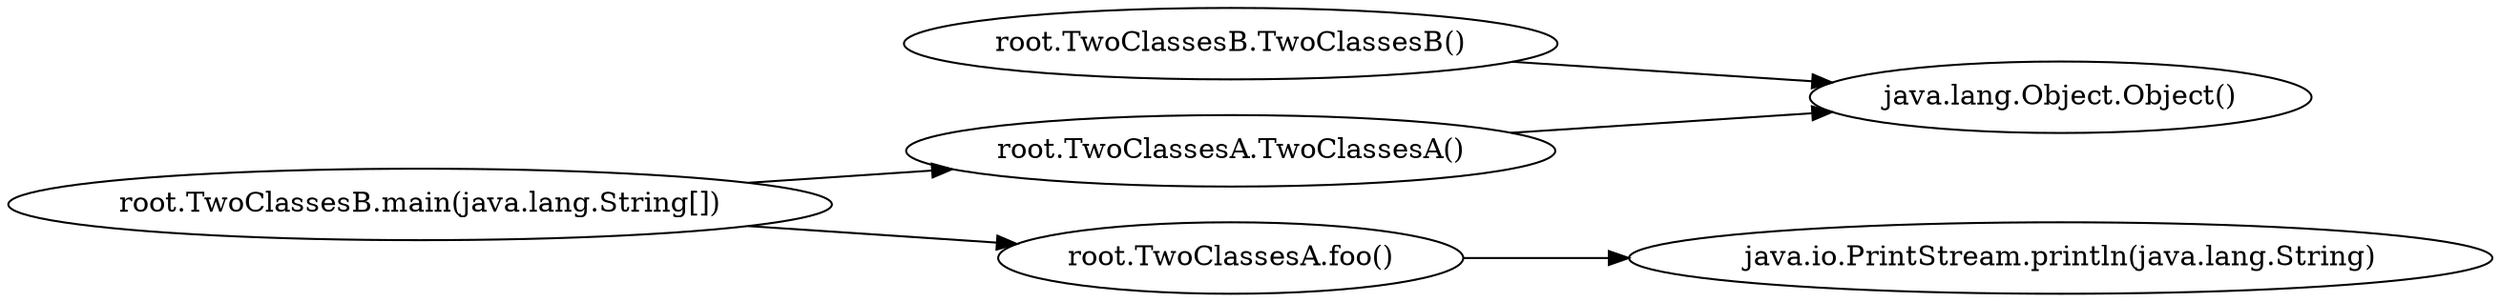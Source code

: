 digraph graphname {
rankdir="LR";
0 [label="root.TwoClassesA.TwoClassesA()"]
4 [label="root.TwoClassesB.TwoClassesB()"]
2 [label="root.TwoClassesA.foo()"]
1 [label="java.lang.Object.Object()"]
5 [label="root.TwoClassesB.main(java.lang.String[])"]
3 [label="java.io.PrintStream.println(java.lang.String)"]
0 -> 1
2 -> 3
4 -> 1
5 -> 0
5 -> 2
}
